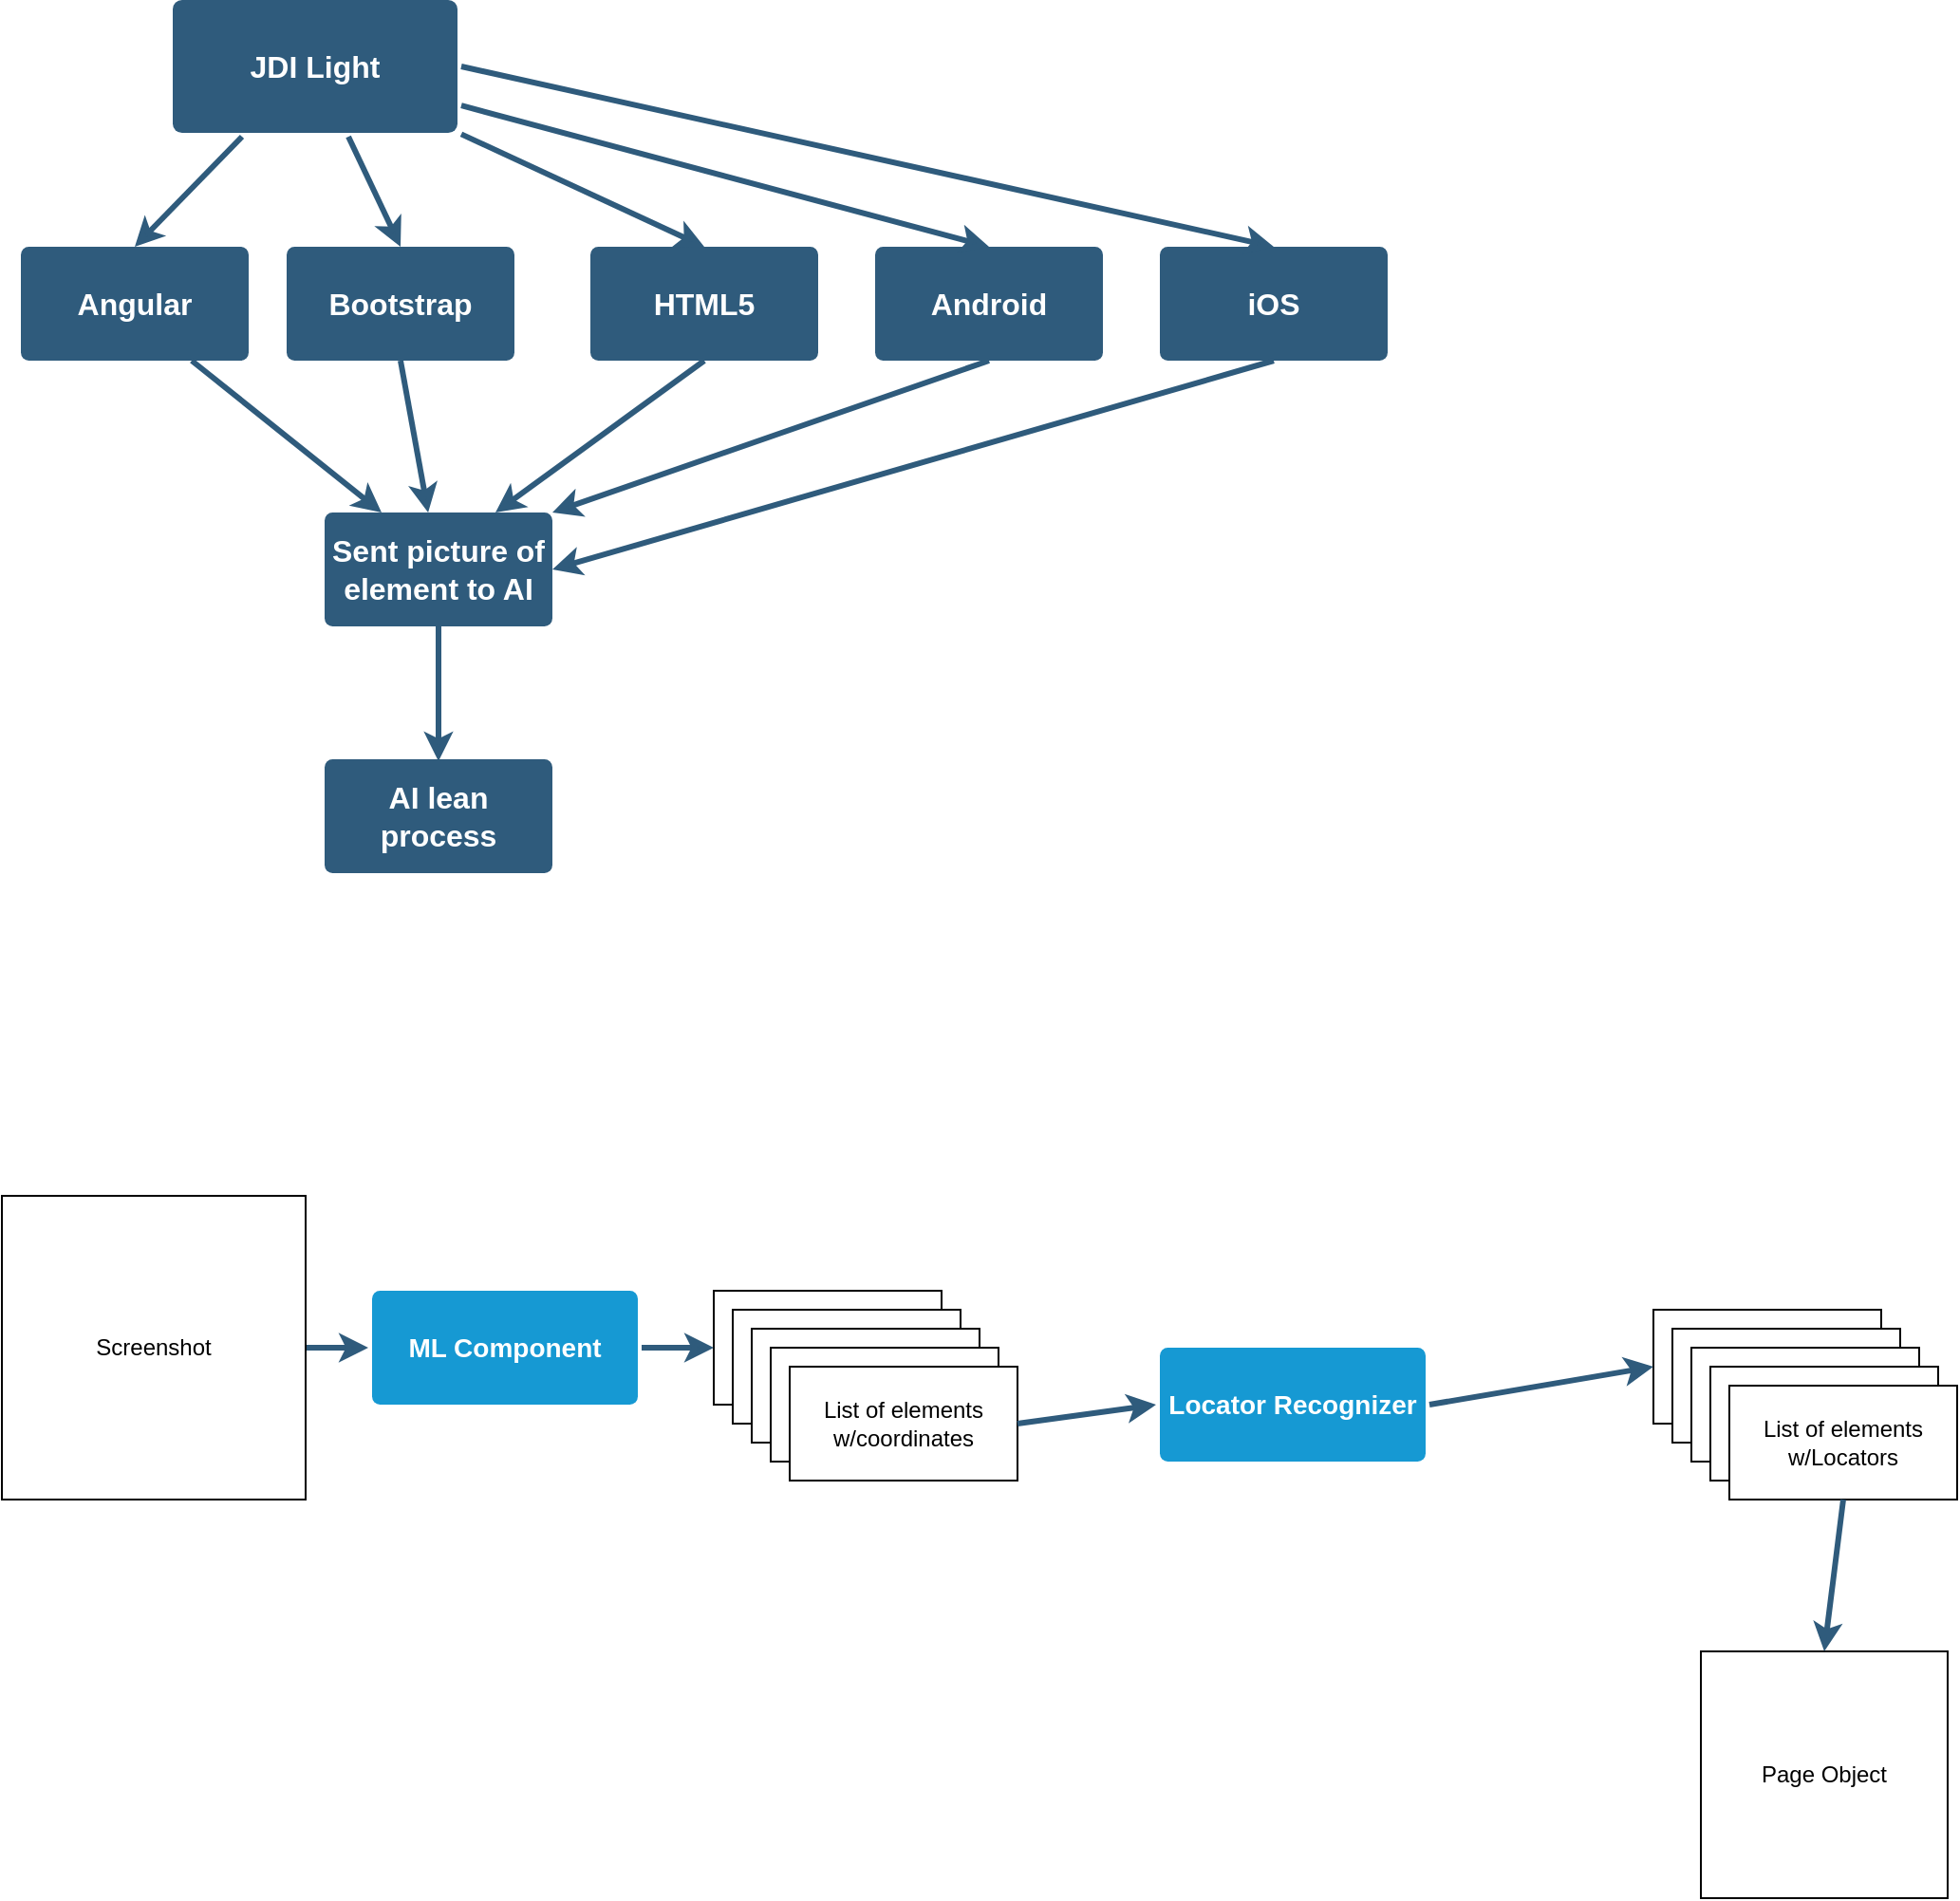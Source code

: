 <mxfile version="13.9.9" type="github">
  <diagram id="6a731a19-8d31-9384-78a2-239565b7b9f0" name="Page-1">
    <mxGraphModel dx="1102" dy="1119" grid="1" gridSize="10" guides="1" tooltips="1" connect="1" arrows="1" fold="1" page="1" pageScale="1" pageWidth="1169" pageHeight="827" background="#ffffff" math="0" shadow="0">
      <root>
        <mxCell id="0" />
        <mxCell id="1" parent="0" />
        <mxCell id="1749" value="JDI Light" style="rounded=1;whiteSpace=wrap;html=1;shadow=0;labelBackgroundColor=none;strokeColor=none;strokeWidth=3;fillColor=#2F5B7C;fontFamily=Helvetica;fontSize=16;fontColor=#FFFFFF;align=center;fontStyle=1;spacing=5;arcSize=7;perimeterSpacing=2;" parent="1" vertex="1">
          <mxGeometry x="190" y="20" width="150" height="70" as="geometry" />
        </mxCell>
        <mxCell id="1760" value="ML Component" style="rounded=1;whiteSpace=wrap;html=1;shadow=0;labelBackgroundColor=none;strokeColor=none;strokeWidth=3;fillColor=#1699d3;fontFamily=Helvetica;fontSize=14;fontColor=#FFFFFF;align=center;spacing=5;fontStyle=1;arcSize=7;perimeterSpacing=2;" parent="1" vertex="1">
          <mxGeometry x="295" y="700" width="140" height="60" as="geometry" />
        </mxCell>
        <mxCell id="nzmiaOpuZqPqcDJIjmyn-1779" value="HTML5" style="whiteSpace=wrap;html=1;rounded=1;shadow=0;fontSize=16;fontColor=#FFFFFF;fontStyle=1;strokeColor=none;strokeWidth=3;fillColor=#2F5B7C;spacing=5;arcSize=7;" vertex="1" parent="1">
          <mxGeometry x="410" y="150" width="120" height="60" as="geometry" />
        </mxCell>
        <mxCell id="nzmiaOpuZqPqcDJIjmyn-1784" value="&lt;div&gt;Angular&lt;/div&gt;" style="whiteSpace=wrap;html=1;rounded=1;shadow=0;fontSize=16;fontColor=#FFFFFF;fontStyle=1;strokeColor=none;strokeWidth=3;fillColor=#2F5B7C;spacing=5;arcSize=7;" vertex="1" parent="1">
          <mxGeometry x="110" y="150" width="120" height="60" as="geometry" />
        </mxCell>
        <mxCell id="nzmiaOpuZqPqcDJIjmyn-1786" value="Bootstrap" style="whiteSpace=wrap;html=1;rounded=1;shadow=0;fontSize=16;fontColor=#FFFFFF;fontStyle=1;strokeColor=none;strokeWidth=3;fillColor=#2F5B7C;spacing=5;arcSize=7;" vertex="1" parent="1">
          <mxGeometry x="250" y="150" width="120" height="60" as="geometry" />
        </mxCell>
        <mxCell id="nzmiaOpuZqPqcDJIjmyn-1787" value="" style="edgeStyle=none;rounded=0;jumpStyle=none;html=1;shadow=0;labelBackgroundColor=none;startArrow=none;startFill=0;endArrow=classic;endFill=1;jettySize=auto;orthogonalLoop=1;strokeColor=#2F5B7C;strokeWidth=3;fontFamily=Helvetica;fontSize=16;fontColor=#23445D;spacing=5;entryX=0.5;entryY=0;entryDx=0;entryDy=0;exitX=0.25;exitY=1;exitDx=0;exitDy=0;" edge="1" parent="1" source="1749" target="nzmiaOpuZqPqcDJIjmyn-1784">
          <mxGeometry relative="1" as="geometry">
            <mxPoint x="355.281" y="172" as="sourcePoint" />
            <mxPoint x="210.703" y="352" as="targetPoint" />
          </mxGeometry>
        </mxCell>
        <mxCell id="nzmiaOpuZqPqcDJIjmyn-1789" value="" style="edgeStyle=none;rounded=0;jumpStyle=none;html=1;shadow=0;labelBackgroundColor=none;startArrow=none;startFill=0;endArrow=classic;endFill=1;jettySize=auto;orthogonalLoop=1;strokeColor=#2F5B7C;strokeWidth=3;fontFamily=Helvetica;fontSize=16;fontColor=#23445D;spacing=5;entryX=0.5;entryY=0;entryDx=0;entryDy=0;" edge="1" parent="1" source="1749" target="nzmiaOpuZqPqcDJIjmyn-1786">
          <mxGeometry relative="1" as="geometry">
            <mxPoint x="375.281" y="192" as="sourcePoint" />
            <mxPoint x="230.703" y="372" as="targetPoint" />
          </mxGeometry>
        </mxCell>
        <mxCell id="nzmiaOpuZqPqcDJIjmyn-1790" value="" style="edgeStyle=none;rounded=0;jumpStyle=none;html=1;shadow=0;labelBackgroundColor=none;startArrow=none;startFill=0;endArrow=classic;endFill=1;jettySize=auto;orthogonalLoop=1;strokeColor=#2F5B7C;strokeWidth=3;fontFamily=Helvetica;fontSize=16;fontColor=#23445D;spacing=5;entryX=0.5;entryY=0;entryDx=0;entryDy=0;" edge="1" parent="1" source="1749" target="nzmiaOpuZqPqcDJIjmyn-1779">
          <mxGeometry relative="1" as="geometry">
            <mxPoint x="415.798" y="172" as="sourcePoint" />
            <mxPoint x="662.2" y="468.02" as="targetPoint" />
          </mxGeometry>
        </mxCell>
        <mxCell id="nzmiaOpuZqPqcDJIjmyn-1791" value="&lt;div&gt;Android&lt;/div&gt;" style="whiteSpace=wrap;html=1;rounded=1;shadow=0;fontSize=16;fontColor=#FFFFFF;fontStyle=1;strokeColor=none;strokeWidth=3;fillColor=#2F5B7C;spacing=5;arcSize=7;" vertex="1" parent="1">
          <mxGeometry x="560" y="150" width="120" height="60" as="geometry" />
        </mxCell>
        <mxCell id="nzmiaOpuZqPqcDJIjmyn-1792" value="&lt;div&gt;iOS&lt;br&gt;&lt;/div&gt;" style="whiteSpace=wrap;html=1;rounded=1;shadow=0;fontSize=16;fontColor=#FFFFFF;fontStyle=1;strokeColor=none;strokeWidth=3;fillColor=#2F5B7C;spacing=5;arcSize=7;" vertex="1" parent="1">
          <mxGeometry x="710" y="150" width="120" height="60" as="geometry" />
        </mxCell>
        <mxCell id="nzmiaOpuZqPqcDJIjmyn-1793" value="" style="edgeStyle=none;rounded=0;jumpStyle=none;html=1;shadow=0;labelBackgroundColor=none;startArrow=none;startFill=0;endArrow=classic;endFill=1;jettySize=auto;orthogonalLoop=1;strokeColor=#2F5B7C;strokeWidth=3;fontFamily=Helvetica;fontSize=16;fontColor=#23445D;spacing=5;entryX=0.5;entryY=0;entryDx=0;entryDy=0;exitX=1;exitY=0.5;exitDx=0;exitDy=0;" edge="1" parent="1" source="1749" target="nzmiaOpuZqPqcDJIjmyn-1792">
          <mxGeometry relative="1" as="geometry">
            <mxPoint x="415.798" y="172" as="sourcePoint" />
            <mxPoint x="720" y="250" as="targetPoint" />
          </mxGeometry>
        </mxCell>
        <mxCell id="nzmiaOpuZqPqcDJIjmyn-1794" value="" style="edgeStyle=none;rounded=0;jumpStyle=none;html=1;shadow=0;labelBackgroundColor=none;startArrow=none;startFill=0;endArrow=classic;endFill=1;jettySize=auto;orthogonalLoop=1;strokeColor=#2F5B7C;strokeWidth=3;fontFamily=Helvetica;fontSize=16;fontColor=#23445D;spacing=5;entryX=0.5;entryY=0;entryDx=0;entryDy=0;" edge="1" parent="1" source="1749" target="nzmiaOpuZqPqcDJIjmyn-1791">
          <mxGeometry relative="1" as="geometry">
            <mxPoint x="460" y="154" as="sourcePoint" />
            <mxPoint x="790" y="170" as="targetPoint" />
          </mxGeometry>
        </mxCell>
        <mxCell id="nzmiaOpuZqPqcDJIjmyn-1797" value="" style="edgeStyle=none;rounded=0;jumpStyle=none;html=1;shadow=0;labelBackgroundColor=none;startArrow=none;startFill=0;endArrow=classic;endFill=1;jettySize=auto;orthogonalLoop=1;strokeColor=#2F5B7C;strokeWidth=3;fontFamily=Helvetica;fontSize=16;fontColor=#23445D;spacing=5;entryX=0;entryY=0.5;entryDx=0;entryDy=0;exitX=1;exitY=0.5;exitDx=0;exitDy=0;" edge="1" parent="1" source="nzmiaOpuZqPqcDJIjmyn-1798" target="1760">
          <mxGeometry relative="1" as="geometry">
            <mxPoint x="270" y="740" as="sourcePoint" />
            <mxPoint x="210" y="770" as="targetPoint" />
          </mxGeometry>
        </mxCell>
        <mxCell id="nzmiaOpuZqPqcDJIjmyn-1798" value="Screenshot" style="whiteSpace=wrap;html=1;aspect=fixed;" vertex="1" parent="1">
          <mxGeometry x="100" y="650" width="160" height="160" as="geometry" />
        </mxCell>
        <mxCell id="nzmiaOpuZqPqcDJIjmyn-1800" value="" style="rounded=0;whiteSpace=wrap;html=1;" vertex="1" parent="1">
          <mxGeometry x="475" y="700" width="120" height="60" as="geometry" />
        </mxCell>
        <mxCell id="nzmiaOpuZqPqcDJIjmyn-1801" value="" style="rounded=0;whiteSpace=wrap;html=1;" vertex="1" parent="1">
          <mxGeometry x="475" y="700" width="120" height="60" as="geometry" />
        </mxCell>
        <mxCell id="nzmiaOpuZqPqcDJIjmyn-1802" value="" style="rounded=0;whiteSpace=wrap;html=1;" vertex="1" parent="1">
          <mxGeometry x="485" y="710" width="120" height="60" as="geometry" />
        </mxCell>
        <mxCell id="nzmiaOpuZqPqcDJIjmyn-1803" value="" style="rounded=0;whiteSpace=wrap;html=1;" vertex="1" parent="1">
          <mxGeometry x="495" y="720" width="120" height="60" as="geometry" />
        </mxCell>
        <mxCell id="nzmiaOpuZqPqcDJIjmyn-1804" value="" style="rounded=0;whiteSpace=wrap;html=1;" vertex="1" parent="1">
          <mxGeometry x="505" y="730" width="120" height="60" as="geometry" />
        </mxCell>
        <mxCell id="nzmiaOpuZqPqcDJIjmyn-1805" value="List of elements w/coordinates" style="rounded=0;whiteSpace=wrap;html=1;" vertex="1" parent="1">
          <mxGeometry x="515" y="740" width="120" height="60" as="geometry" />
        </mxCell>
        <mxCell id="nzmiaOpuZqPqcDJIjmyn-1807" value="" style="edgeStyle=none;rounded=0;jumpStyle=none;html=1;shadow=0;labelBackgroundColor=none;startArrow=none;startFill=0;endArrow=classic;endFill=1;jettySize=auto;orthogonalLoop=1;strokeColor=#2F5B7C;strokeWidth=3;fontFamily=Helvetica;fontSize=16;fontColor=#23445D;spacing=5;exitX=1;exitY=0.5;exitDx=0;exitDy=0;entryX=0;entryY=0.5;entryDx=0;entryDy=0;" edge="1" parent="1" source="1760" target="nzmiaOpuZqPqcDJIjmyn-1801">
          <mxGeometry relative="1" as="geometry">
            <mxPoint x="367.357" y="432" as="sourcePoint" />
            <mxPoint x="550" y="760" as="targetPoint" />
          </mxGeometry>
        </mxCell>
        <mxCell id="nzmiaOpuZqPqcDJIjmyn-1809" value="Locator Recognizer" style="rounded=1;whiteSpace=wrap;html=1;shadow=0;labelBackgroundColor=none;strokeColor=none;strokeWidth=3;fillColor=#1699d3;fontFamily=Helvetica;fontSize=14;fontColor=#FFFFFF;align=center;spacing=5;fontStyle=1;arcSize=7;perimeterSpacing=2;" vertex="1" parent="1">
          <mxGeometry x="710" y="730" width="140" height="60" as="geometry" />
        </mxCell>
        <mxCell id="nzmiaOpuZqPqcDJIjmyn-1811" value="" style="rounded=0;whiteSpace=wrap;html=1;" vertex="1" parent="1">
          <mxGeometry x="970" y="710" width="120" height="60" as="geometry" />
        </mxCell>
        <mxCell id="nzmiaOpuZqPqcDJIjmyn-1812" value="" style="rounded=0;whiteSpace=wrap;html=1;" vertex="1" parent="1">
          <mxGeometry x="970" y="710" width="120" height="60" as="geometry" />
        </mxCell>
        <mxCell id="nzmiaOpuZqPqcDJIjmyn-1813" value="" style="rounded=0;whiteSpace=wrap;html=1;" vertex="1" parent="1">
          <mxGeometry x="980" y="720" width="120" height="60" as="geometry" />
        </mxCell>
        <mxCell id="nzmiaOpuZqPqcDJIjmyn-1814" value="" style="rounded=0;whiteSpace=wrap;html=1;" vertex="1" parent="1">
          <mxGeometry x="990" y="730" width="120" height="60" as="geometry" />
        </mxCell>
        <mxCell id="nzmiaOpuZqPqcDJIjmyn-1815" value="" style="rounded=0;whiteSpace=wrap;html=1;" vertex="1" parent="1">
          <mxGeometry x="1000" y="740" width="120" height="60" as="geometry" />
        </mxCell>
        <mxCell id="nzmiaOpuZqPqcDJIjmyn-1816" value="List of elements w/Locators" style="rounded=0;whiteSpace=wrap;html=1;" vertex="1" parent="1">
          <mxGeometry x="1010" y="750" width="120" height="60" as="geometry" />
        </mxCell>
        <mxCell id="nzmiaOpuZqPqcDJIjmyn-1818" value="" style="edgeStyle=none;rounded=0;jumpStyle=none;html=1;shadow=0;labelBackgroundColor=none;startArrow=none;startFill=0;endArrow=classic;endFill=1;jettySize=auto;orthogonalLoop=1;strokeColor=#2F5B7C;strokeWidth=3;fontFamily=Helvetica;fontSize=16;fontColor=#23445D;spacing=5;exitX=1;exitY=0.5;exitDx=0;exitDy=0;entryX=0;entryY=0.5;entryDx=0;entryDy=0;" edge="1" parent="1" source="nzmiaOpuZqPqcDJIjmyn-1805" target="nzmiaOpuZqPqcDJIjmyn-1809">
          <mxGeometry relative="1" as="geometry">
            <mxPoint x="437" y="730" as="sourcePoint" />
            <mxPoint x="475" y="730" as="targetPoint" />
          </mxGeometry>
        </mxCell>
        <mxCell id="nzmiaOpuZqPqcDJIjmyn-1819" value="" style="edgeStyle=none;rounded=0;jumpStyle=none;html=1;shadow=0;labelBackgroundColor=none;startArrow=none;startFill=0;endArrow=classic;endFill=1;jettySize=auto;orthogonalLoop=1;strokeColor=#2F5B7C;strokeWidth=3;fontFamily=Helvetica;fontSize=16;fontColor=#23445D;spacing=5;exitX=1;exitY=0.5;exitDx=0;exitDy=0;entryX=0;entryY=0.5;entryDx=0;entryDy=0;" edge="1" parent="1" source="nzmiaOpuZqPqcDJIjmyn-1809" target="nzmiaOpuZqPqcDJIjmyn-1812">
          <mxGeometry relative="1" as="geometry">
            <mxPoint x="635" y="770" as="sourcePoint" />
            <mxPoint x="708" y="760" as="targetPoint" />
          </mxGeometry>
        </mxCell>
        <mxCell id="nzmiaOpuZqPqcDJIjmyn-1821" value="&lt;div&gt;Page Object&lt;/div&gt;" style="whiteSpace=wrap;html=1;aspect=fixed;" vertex="1" parent="1">
          <mxGeometry x="995" y="890" width="130" height="130" as="geometry" />
        </mxCell>
        <mxCell id="nzmiaOpuZqPqcDJIjmyn-1822" value="" style="edgeStyle=none;rounded=0;jumpStyle=none;html=1;shadow=0;labelBackgroundColor=none;startArrow=none;startFill=0;endArrow=classic;endFill=1;jettySize=auto;orthogonalLoop=1;strokeColor=#2F5B7C;strokeWidth=3;fontFamily=Helvetica;fontSize=16;fontColor=#23445D;spacing=5;exitX=0.5;exitY=1;exitDx=0;exitDy=0;entryX=0.5;entryY=0;entryDx=0;entryDy=0;" edge="1" parent="1" source="nzmiaOpuZqPqcDJIjmyn-1816" target="nzmiaOpuZqPqcDJIjmyn-1821">
          <mxGeometry relative="1" as="geometry">
            <mxPoint x="852" y="760" as="sourcePoint" />
            <mxPoint x="970" y="740" as="targetPoint" />
          </mxGeometry>
        </mxCell>
        <mxCell id="nzmiaOpuZqPqcDJIjmyn-1823" value="Sent picture of element to AI" style="whiteSpace=wrap;html=1;rounded=1;shadow=0;fontSize=16;fontColor=#FFFFFF;fontStyle=1;strokeColor=none;strokeWidth=3;fillColor=#2F5B7C;spacing=5;arcSize=7;" vertex="1" parent="1">
          <mxGeometry x="270" y="290" width="120" height="60" as="geometry" />
        </mxCell>
        <mxCell id="nzmiaOpuZqPqcDJIjmyn-1825" value="AI lean process" style="whiteSpace=wrap;html=1;rounded=1;shadow=0;fontSize=16;fontColor=#FFFFFF;fontStyle=1;strokeColor=none;strokeWidth=3;fillColor=#2F5B7C;spacing=5;arcSize=7;" vertex="1" parent="1">
          <mxGeometry x="270" y="420" width="120" height="60" as="geometry" />
        </mxCell>
        <mxCell id="nzmiaOpuZqPqcDJIjmyn-1827" value="" style="edgeStyle=none;rounded=0;jumpStyle=none;html=1;shadow=0;labelBackgroundColor=none;startArrow=none;startFill=0;endArrow=classic;endFill=1;jettySize=auto;orthogonalLoop=1;strokeColor=#2F5B7C;strokeWidth=3;fontFamily=Helvetica;fontSize=16;fontColor=#23445D;spacing=5;exitX=0.5;exitY=1;exitDx=0;exitDy=0;" edge="1" parent="1" source="nzmiaOpuZqPqcDJIjmyn-1786" target="nzmiaOpuZqPqcDJIjmyn-1823">
          <mxGeometry relative="1" as="geometry">
            <mxPoint x="282.526" y="92" as="sourcePoint" />
            <mxPoint x="310" y="150" as="targetPoint" />
          </mxGeometry>
        </mxCell>
        <mxCell id="nzmiaOpuZqPqcDJIjmyn-1828" value="" style="edgeStyle=none;rounded=0;jumpStyle=none;html=1;shadow=0;labelBackgroundColor=none;startArrow=none;startFill=0;endArrow=classic;endFill=1;jettySize=auto;orthogonalLoop=1;strokeColor=#2F5B7C;strokeWidth=3;fontFamily=Helvetica;fontSize=16;fontColor=#23445D;spacing=5;exitX=0.5;exitY=1;exitDx=0;exitDy=0;entryX=0.75;entryY=0;entryDx=0;entryDy=0;" edge="1" parent="1" source="nzmiaOpuZqPqcDJIjmyn-1779" target="nzmiaOpuZqPqcDJIjmyn-1823">
          <mxGeometry relative="1" as="geometry">
            <mxPoint x="310" y="210" as="sourcePoint" />
            <mxPoint x="235" y="260" as="targetPoint" />
          </mxGeometry>
        </mxCell>
        <mxCell id="nzmiaOpuZqPqcDJIjmyn-1829" value="" style="edgeStyle=none;rounded=0;jumpStyle=none;html=1;shadow=0;labelBackgroundColor=none;startArrow=none;startFill=0;endArrow=classic;endFill=1;jettySize=auto;orthogonalLoop=1;strokeColor=#2F5B7C;strokeWidth=3;fontFamily=Helvetica;fontSize=16;fontColor=#23445D;spacing=5;exitX=0.75;exitY=1;exitDx=0;exitDy=0;entryX=0.25;entryY=0;entryDx=0;entryDy=0;" edge="1" parent="1" source="nzmiaOpuZqPqcDJIjmyn-1784" target="nzmiaOpuZqPqcDJIjmyn-1823">
          <mxGeometry relative="1" as="geometry">
            <mxPoint x="470" y="210" as="sourcePoint" />
            <mxPoint x="250" y="275" as="targetPoint" />
          </mxGeometry>
        </mxCell>
        <mxCell id="nzmiaOpuZqPqcDJIjmyn-1831" value="" style="edgeStyle=none;rounded=0;jumpStyle=none;html=1;shadow=0;labelBackgroundColor=none;startArrow=none;startFill=0;endArrow=classic;endFill=1;jettySize=auto;orthogonalLoop=1;strokeColor=#2F5B7C;strokeWidth=3;fontFamily=Helvetica;fontSize=16;fontColor=#23445D;spacing=5;exitX=0.5;exitY=1;exitDx=0;exitDy=0;entryX=1;entryY=0;entryDx=0;entryDy=0;" edge="1" parent="1" source="nzmiaOpuZqPqcDJIjmyn-1791" target="nzmiaOpuZqPqcDJIjmyn-1823">
          <mxGeometry relative="1" as="geometry">
            <mxPoint x="470" y="210" as="sourcePoint" />
            <mxPoint x="360" y="290" as="targetPoint" />
          </mxGeometry>
        </mxCell>
        <mxCell id="nzmiaOpuZqPqcDJIjmyn-1832" value="" style="edgeStyle=none;rounded=0;jumpStyle=none;html=1;shadow=0;labelBackgroundColor=none;startArrow=none;startFill=0;endArrow=classic;endFill=1;jettySize=auto;orthogonalLoop=1;strokeColor=#2F5B7C;strokeWidth=3;fontFamily=Helvetica;fontSize=16;fontColor=#23445D;spacing=5;exitX=0.5;exitY=1;exitDx=0;exitDy=0;entryX=1;entryY=0.5;entryDx=0;entryDy=0;" edge="1" parent="1" source="nzmiaOpuZqPqcDJIjmyn-1792" target="nzmiaOpuZqPqcDJIjmyn-1823">
          <mxGeometry relative="1" as="geometry">
            <mxPoint x="620" y="210" as="sourcePoint" />
            <mxPoint x="390" y="290" as="targetPoint" />
          </mxGeometry>
        </mxCell>
        <mxCell id="nzmiaOpuZqPqcDJIjmyn-1833" value="" style="edgeStyle=none;rounded=0;jumpStyle=none;html=1;shadow=0;labelBackgroundColor=none;startArrow=none;startFill=0;endArrow=classic;endFill=1;jettySize=auto;orthogonalLoop=1;strokeColor=#2F5B7C;strokeWidth=3;fontFamily=Helvetica;fontSize=16;fontColor=#23445D;spacing=5;exitX=0.5;exitY=1;exitDx=0;exitDy=0;" edge="1" parent="1" source="nzmiaOpuZqPqcDJIjmyn-1823">
          <mxGeometry relative="1" as="geometry">
            <mxPoint x="310" y="210" as="sourcePoint" />
            <mxPoint x="330" y="421" as="targetPoint" />
          </mxGeometry>
        </mxCell>
      </root>
    </mxGraphModel>
  </diagram>
</mxfile>
